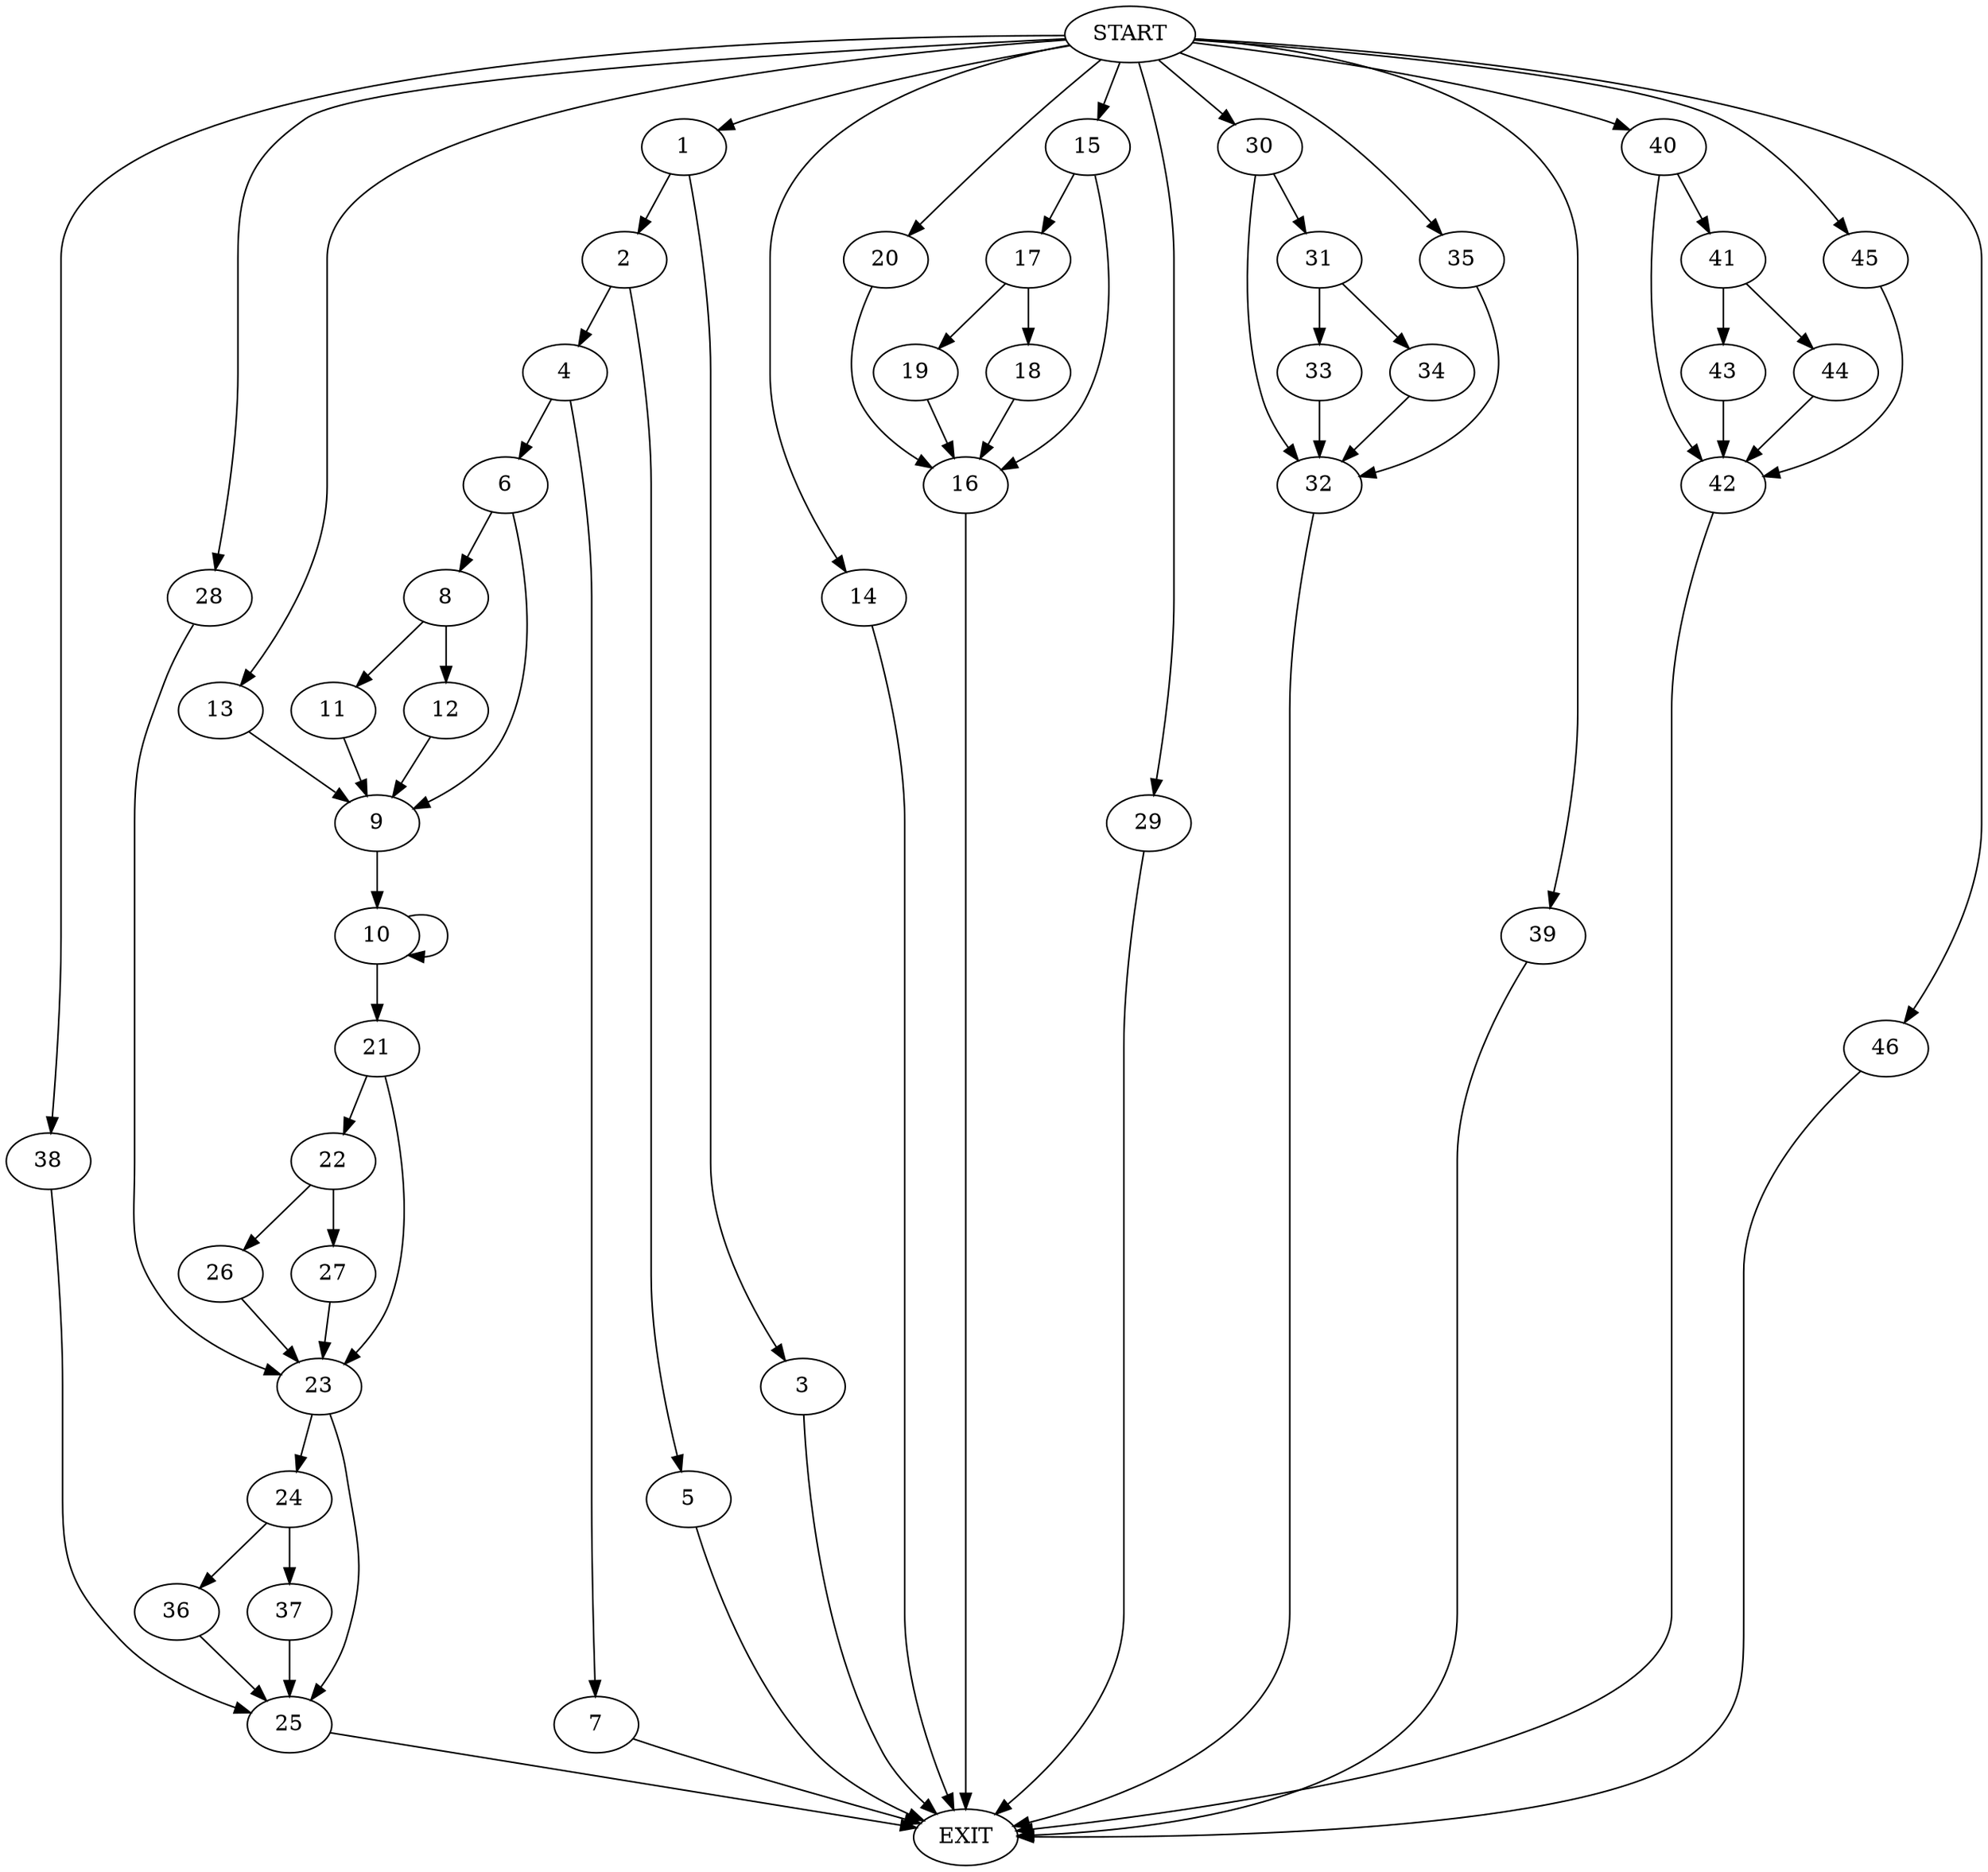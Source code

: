 digraph {
0 [label="START"]
47 [label="EXIT"]
0 -> 1
1 -> 2
1 -> 3
3 -> 47
2 -> 4
2 -> 5
4 -> 6
4 -> 7
5 -> 47
7 -> 47
6 -> 8
6 -> 9
9 -> 10
8 -> 11
8 -> 12
11 -> 9
12 -> 9
0 -> 13
13 -> 9
0 -> 14
14 -> 47
0 -> 15
15 -> 16
15 -> 17
17 -> 18
17 -> 19
16 -> 47
18 -> 16
19 -> 16
0 -> 20
20 -> 16
10 -> 10
10 -> 21
21 -> 22
21 -> 23
23 -> 24
23 -> 25
22 -> 26
22 -> 27
26 -> 23
27 -> 23
0 -> 28
28 -> 23
0 -> 29
29 -> 47
0 -> 30
30 -> 31
30 -> 32
31 -> 33
31 -> 34
32 -> 47
33 -> 32
34 -> 32
0 -> 35
35 -> 32
25 -> 47
24 -> 36
24 -> 37
37 -> 25
36 -> 25
0 -> 38
38 -> 25
0 -> 39
39 -> 47
0 -> 40
40 -> 41
40 -> 42
41 -> 43
41 -> 44
42 -> 47
43 -> 42
44 -> 42
0 -> 45
45 -> 42
0 -> 46
46 -> 47
}
